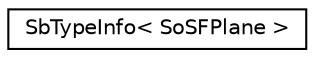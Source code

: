 digraph "Graphical Class Hierarchy"
{
 // LATEX_PDF_SIZE
  edge [fontname="Helvetica",fontsize="10",labelfontname="Helvetica",labelfontsize="10"];
  node [fontname="Helvetica",fontsize="10",shape=record];
  rankdir="LR";
  Node0 [label="SbTypeInfo\< SoSFPlane \>",height=0.2,width=0.4,color="black", fillcolor="white", style="filled",URL="$structSbTypeInfo_3_01SoSFPlane_01_4.html",tooltip=" "];
}
